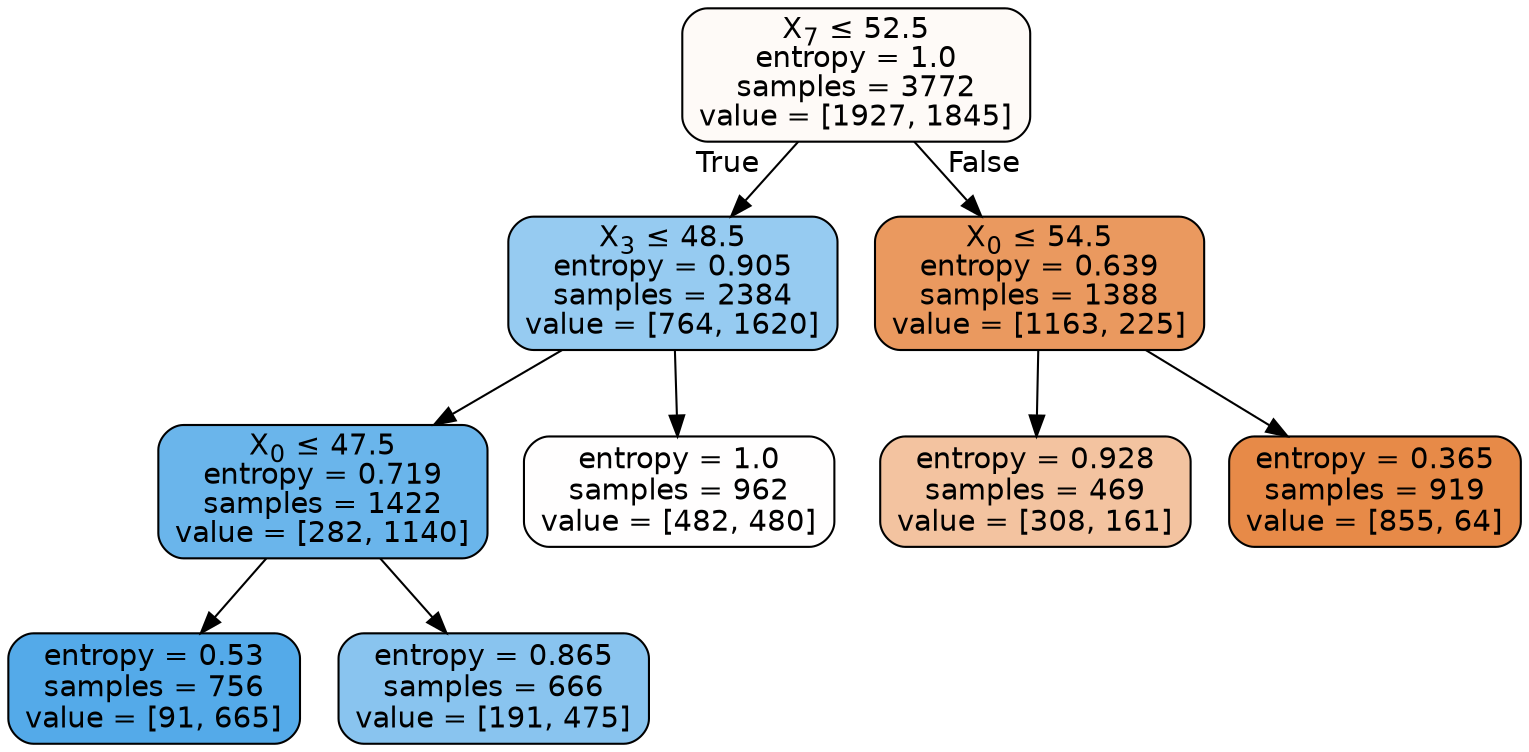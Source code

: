 digraph Tree {
node [shape=box, style="filled, rounded", color="black", fontname=helvetica] ;
edge [fontname=helvetica] ;
0 [label=<X<SUB>7</SUB> &le; 52.5<br/>entropy = 1.0<br/>samples = 3772<br/>value = [1927, 1845]>, fillcolor="#fefaf7"] ;
1 [label=<X<SUB>3</SUB> &le; 48.5<br/>entropy = 0.905<br/>samples = 2384<br/>value = [764, 1620]>, fillcolor="#96cbf1"] ;
0 -> 1 [labeldistance=2.5, labelangle=45, headlabel="True"] ;
2 [label=<X<SUB>0</SUB> &le; 47.5<br/>entropy = 0.719<br/>samples = 1422<br/>value = [282, 1140]>, fillcolor="#6ab5eb"] ;
1 -> 2 ;
3 [label=<entropy = 0.53<br/>samples = 756<br/>value = [91, 665]>, fillcolor="#54aae9"] ;
2 -> 3 ;
4 [label=<entropy = 0.865<br/>samples = 666<br/>value = [191, 475]>, fillcolor="#89c4ef"] ;
2 -> 4 ;
5 [label=<entropy = 1.0<br/>samples = 962<br/>value = [482, 480]>, fillcolor="#fffefe"] ;
1 -> 5 ;
6 [label=<X<SUB>0</SUB> &le; 54.5<br/>entropy = 0.639<br/>samples = 1388<br/>value = [1163, 225]>, fillcolor="#ea995f"] ;
0 -> 6 [labeldistance=2.5, labelangle=-45, headlabel="False"] ;
7 [label=<entropy = 0.928<br/>samples = 469<br/>value = [308, 161]>, fillcolor="#f3c3a0"] ;
6 -> 7 ;
8 [label=<entropy = 0.365<br/>samples = 919<br/>value = [855, 64]>, fillcolor="#e78a48"] ;
6 -> 8 ;
}
